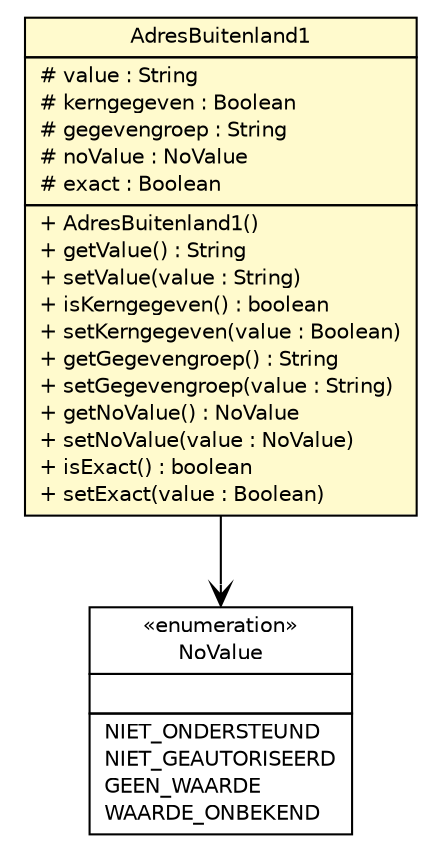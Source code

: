 #!/usr/local/bin/dot
#
# Class diagram 
# Generated by UMLGraph version R5_6-24-gf6e263 (http://www.umlgraph.org/)
#

digraph G {
	edge [fontname="Helvetica",fontsize=10,labelfontname="Helvetica",labelfontsize=10];
	node [fontname="Helvetica",fontsize=10,shape=plaintext];
	nodesep=0.25;
	ranksep=0.5;
	// nl.egem.stuf.sector.bg._0204.ADRKerngegevens.AdresBuitenland1
	c22566 [label=<<table title="nl.egem.stuf.sector.bg._0204.ADRKerngegevens.AdresBuitenland1" border="0" cellborder="1" cellspacing="0" cellpadding="2" port="p" bgcolor="lemonChiffon" href="./ADRKerngegevens.AdresBuitenland1.html">
		<tr><td><table border="0" cellspacing="0" cellpadding="1">
<tr><td align="center" balign="center"> AdresBuitenland1 </td></tr>
		</table></td></tr>
		<tr><td><table border="0" cellspacing="0" cellpadding="1">
<tr><td align="left" balign="left"> # value : String </td></tr>
<tr><td align="left" balign="left"> # kerngegeven : Boolean </td></tr>
<tr><td align="left" balign="left"> # gegevengroep : String </td></tr>
<tr><td align="left" balign="left"> # noValue : NoValue </td></tr>
<tr><td align="left" balign="left"> # exact : Boolean </td></tr>
		</table></td></tr>
		<tr><td><table border="0" cellspacing="0" cellpadding="1">
<tr><td align="left" balign="left"> + AdresBuitenland1() </td></tr>
<tr><td align="left" balign="left"> + getValue() : String </td></tr>
<tr><td align="left" balign="left"> + setValue(value : String) </td></tr>
<tr><td align="left" balign="left"> + isKerngegeven() : boolean </td></tr>
<tr><td align="left" balign="left"> + setKerngegeven(value : Boolean) </td></tr>
<tr><td align="left" balign="left"> + getGegevengroep() : String </td></tr>
<tr><td align="left" balign="left"> + setGegevengroep(value : String) </td></tr>
<tr><td align="left" balign="left"> + getNoValue() : NoValue </td></tr>
<tr><td align="left" balign="left"> + setNoValue(value : NoValue) </td></tr>
<tr><td align="left" balign="left"> + isExact() : boolean </td></tr>
<tr><td align="left" balign="left"> + setExact(value : Boolean) </td></tr>
		</table></td></tr>
		</table>>, URL="./ADRKerngegevens.AdresBuitenland1.html", fontname="Helvetica", fontcolor="black", fontsize=10.0];
	// nl.egem.stuf.stuf0204.NoValue
	c22777 [label=<<table title="nl.egem.stuf.stuf0204.NoValue" border="0" cellborder="1" cellspacing="0" cellpadding="2" port="p" href="../../../stuf0204/NoValue.html">
		<tr><td><table border="0" cellspacing="0" cellpadding="1">
<tr><td align="center" balign="center"> &#171;enumeration&#187; </td></tr>
<tr><td align="center" balign="center"> NoValue </td></tr>
		</table></td></tr>
		<tr><td><table border="0" cellspacing="0" cellpadding="1">
<tr><td align="left" balign="left">  </td></tr>
		</table></td></tr>
		<tr><td><table border="0" cellspacing="0" cellpadding="1">
<tr><td align="left" balign="left"> NIET_ONDERSTEUND </td></tr>
<tr><td align="left" balign="left"> NIET_GEAUTORISEERD </td></tr>
<tr><td align="left" balign="left"> GEEN_WAARDE </td></tr>
<tr><td align="left" balign="left"> WAARDE_ONBEKEND </td></tr>
		</table></td></tr>
		</table>>, URL="../../../stuf0204/NoValue.html", fontname="Helvetica", fontcolor="black", fontsize=10.0];
	// nl.egem.stuf.sector.bg._0204.ADRKerngegevens.AdresBuitenland1 NAVASSOC nl.egem.stuf.stuf0204.NoValue
	c22566:p -> c22777:p [taillabel="", label="", headlabel="", fontname="Helvetica", fontcolor="black", fontsize=10.0, color="black", arrowhead=open];
}


